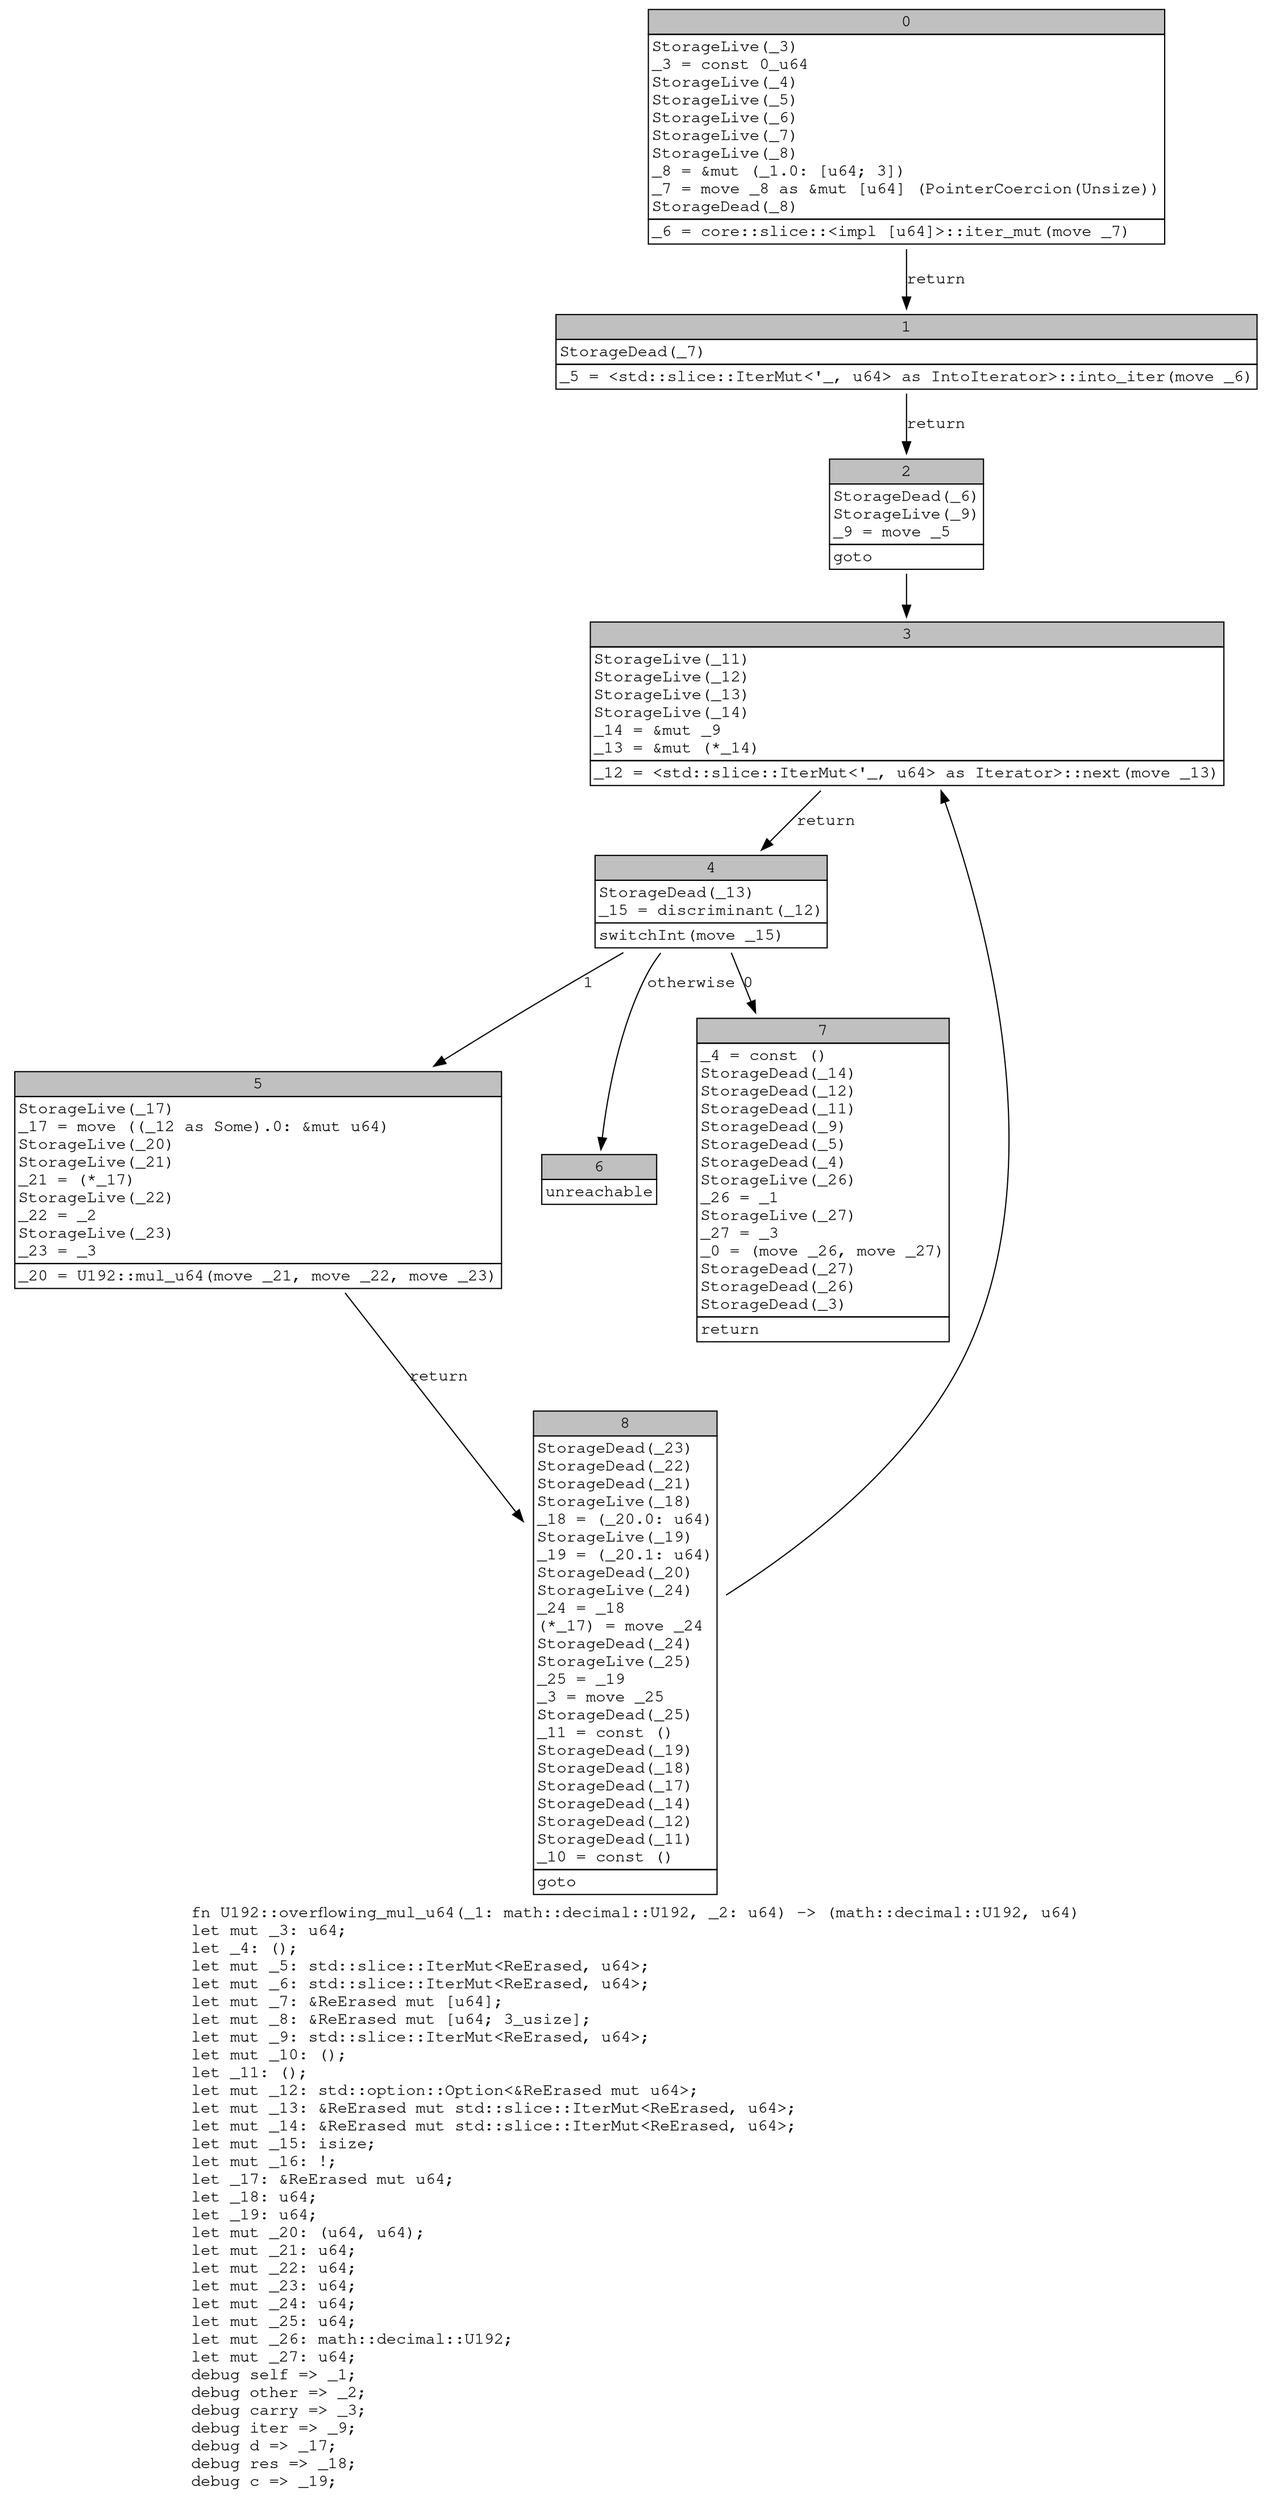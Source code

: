 digraph Mir_0_872 {
    graph [fontname="Courier, monospace"];
    node [fontname="Courier, monospace"];
    edge [fontname="Courier, monospace"];
    label=<fn U192::overflowing_mul_u64(_1: math::decimal::U192, _2: u64) -&gt; (math::decimal::U192, u64)<br align="left"/>let mut _3: u64;<br align="left"/>let _4: ();<br align="left"/>let mut _5: std::slice::IterMut&lt;ReErased, u64&gt;;<br align="left"/>let mut _6: std::slice::IterMut&lt;ReErased, u64&gt;;<br align="left"/>let mut _7: &amp;ReErased mut [u64];<br align="left"/>let mut _8: &amp;ReErased mut [u64; 3_usize];<br align="left"/>let mut _9: std::slice::IterMut&lt;ReErased, u64&gt;;<br align="left"/>let mut _10: ();<br align="left"/>let _11: ();<br align="left"/>let mut _12: std::option::Option&lt;&amp;ReErased mut u64&gt;;<br align="left"/>let mut _13: &amp;ReErased mut std::slice::IterMut&lt;ReErased, u64&gt;;<br align="left"/>let mut _14: &amp;ReErased mut std::slice::IterMut&lt;ReErased, u64&gt;;<br align="left"/>let mut _15: isize;<br align="left"/>let mut _16: !;<br align="left"/>let _17: &amp;ReErased mut u64;<br align="left"/>let _18: u64;<br align="left"/>let _19: u64;<br align="left"/>let mut _20: (u64, u64);<br align="left"/>let mut _21: u64;<br align="left"/>let mut _22: u64;<br align="left"/>let mut _23: u64;<br align="left"/>let mut _24: u64;<br align="left"/>let mut _25: u64;<br align="left"/>let mut _26: math::decimal::U192;<br align="left"/>let mut _27: u64;<br align="left"/>debug self =&gt; _1;<br align="left"/>debug other =&gt; _2;<br align="left"/>debug carry =&gt; _3;<br align="left"/>debug iter =&gt; _9;<br align="left"/>debug d =&gt; _17;<br align="left"/>debug res =&gt; _18;<br align="left"/>debug c =&gt; _19;<br align="left"/>>;
    bb0__0_872 [shape="none", label=<<table border="0" cellborder="1" cellspacing="0"><tr><td bgcolor="gray" align="center" colspan="1">0</td></tr><tr><td align="left" balign="left">StorageLive(_3)<br/>_3 = const 0_u64<br/>StorageLive(_4)<br/>StorageLive(_5)<br/>StorageLive(_6)<br/>StorageLive(_7)<br/>StorageLive(_8)<br/>_8 = &amp;mut (_1.0: [u64; 3])<br/>_7 = move _8 as &amp;mut [u64] (PointerCoercion(Unsize))<br/>StorageDead(_8)<br/></td></tr><tr><td align="left">_6 = core::slice::&lt;impl [u64]&gt;::iter_mut(move _7)</td></tr></table>>];
    bb1__0_872 [shape="none", label=<<table border="0" cellborder="1" cellspacing="0"><tr><td bgcolor="gray" align="center" colspan="1">1</td></tr><tr><td align="left" balign="left">StorageDead(_7)<br/></td></tr><tr><td align="left">_5 = &lt;std::slice::IterMut&lt;'_, u64&gt; as IntoIterator&gt;::into_iter(move _6)</td></tr></table>>];
    bb2__0_872 [shape="none", label=<<table border="0" cellborder="1" cellspacing="0"><tr><td bgcolor="gray" align="center" colspan="1">2</td></tr><tr><td align="left" balign="left">StorageDead(_6)<br/>StorageLive(_9)<br/>_9 = move _5<br/></td></tr><tr><td align="left">goto</td></tr></table>>];
    bb3__0_872 [shape="none", label=<<table border="0" cellborder="1" cellspacing="0"><tr><td bgcolor="gray" align="center" colspan="1">3</td></tr><tr><td align="left" balign="left">StorageLive(_11)<br/>StorageLive(_12)<br/>StorageLive(_13)<br/>StorageLive(_14)<br/>_14 = &amp;mut _9<br/>_13 = &amp;mut (*_14)<br/></td></tr><tr><td align="left">_12 = &lt;std::slice::IterMut&lt;'_, u64&gt; as Iterator&gt;::next(move _13)</td></tr></table>>];
    bb4__0_872 [shape="none", label=<<table border="0" cellborder="1" cellspacing="0"><tr><td bgcolor="gray" align="center" colspan="1">4</td></tr><tr><td align="left" balign="left">StorageDead(_13)<br/>_15 = discriminant(_12)<br/></td></tr><tr><td align="left">switchInt(move _15)</td></tr></table>>];
    bb5__0_872 [shape="none", label=<<table border="0" cellborder="1" cellspacing="0"><tr><td bgcolor="gray" align="center" colspan="1">5</td></tr><tr><td align="left" balign="left">StorageLive(_17)<br/>_17 = move ((_12 as Some).0: &amp;mut u64)<br/>StorageLive(_20)<br/>StorageLive(_21)<br/>_21 = (*_17)<br/>StorageLive(_22)<br/>_22 = _2<br/>StorageLive(_23)<br/>_23 = _3<br/></td></tr><tr><td align="left">_20 = U192::mul_u64(move _21, move _22, move _23)</td></tr></table>>];
    bb6__0_872 [shape="none", label=<<table border="0" cellborder="1" cellspacing="0"><tr><td bgcolor="gray" align="center" colspan="1">6</td></tr><tr><td align="left">unreachable</td></tr></table>>];
    bb7__0_872 [shape="none", label=<<table border="0" cellborder="1" cellspacing="0"><tr><td bgcolor="gray" align="center" colspan="1">7</td></tr><tr><td align="left" balign="left">_4 = const ()<br/>StorageDead(_14)<br/>StorageDead(_12)<br/>StorageDead(_11)<br/>StorageDead(_9)<br/>StorageDead(_5)<br/>StorageDead(_4)<br/>StorageLive(_26)<br/>_26 = _1<br/>StorageLive(_27)<br/>_27 = _3<br/>_0 = (move _26, move _27)<br/>StorageDead(_27)<br/>StorageDead(_26)<br/>StorageDead(_3)<br/></td></tr><tr><td align="left">return</td></tr></table>>];
    bb8__0_872 [shape="none", label=<<table border="0" cellborder="1" cellspacing="0"><tr><td bgcolor="gray" align="center" colspan="1">8</td></tr><tr><td align="left" balign="left">StorageDead(_23)<br/>StorageDead(_22)<br/>StorageDead(_21)<br/>StorageLive(_18)<br/>_18 = (_20.0: u64)<br/>StorageLive(_19)<br/>_19 = (_20.1: u64)<br/>StorageDead(_20)<br/>StorageLive(_24)<br/>_24 = _18<br/>(*_17) = move _24<br/>StorageDead(_24)<br/>StorageLive(_25)<br/>_25 = _19<br/>_3 = move _25<br/>StorageDead(_25)<br/>_11 = const ()<br/>StorageDead(_19)<br/>StorageDead(_18)<br/>StorageDead(_17)<br/>StorageDead(_14)<br/>StorageDead(_12)<br/>StorageDead(_11)<br/>_10 = const ()<br/></td></tr><tr><td align="left">goto</td></tr></table>>];
    bb0__0_872 -> bb1__0_872 [label="return"];
    bb1__0_872 -> bb2__0_872 [label="return"];
    bb2__0_872 -> bb3__0_872 [label=""];
    bb3__0_872 -> bb4__0_872 [label="return"];
    bb4__0_872 -> bb7__0_872 [label="0"];
    bb4__0_872 -> bb5__0_872 [label="1"];
    bb4__0_872 -> bb6__0_872 [label="otherwise"];
    bb5__0_872 -> bb8__0_872 [label="return"];
    bb8__0_872 -> bb3__0_872 [label=""];
}
